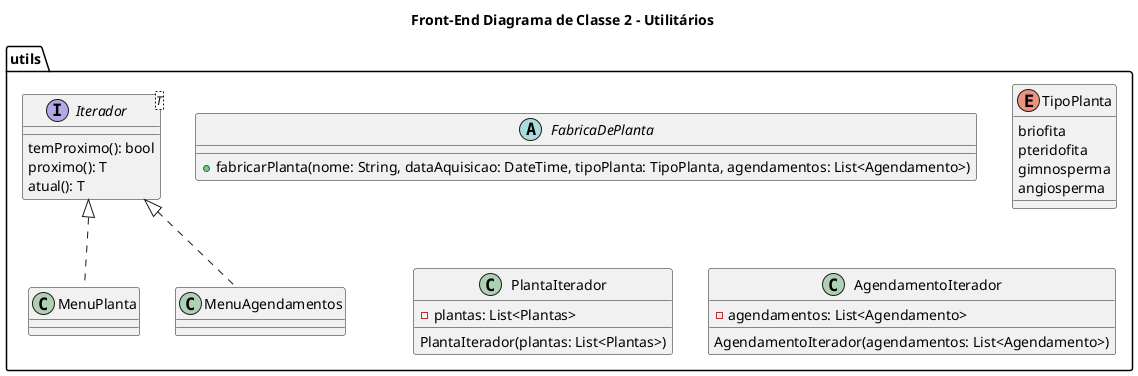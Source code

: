 @startuml Diagrama_Classe_2
title Front-End Diagrama de Classe 2 - Utilitários

package utils {
  abstract class FabricaDePlanta {
    +fabricarPlanta(nome: String, dataAquisicao: DateTime, tipoPlanta: TipoPlanta, agendamentos: List<Agendamento>)
  }

  enum TipoPlanta {
    briofita
    pteridofita
    gimnosperma
    angiosperma
  }

  interface Iterador<T> {
    temProximo(): bool
    proximo(): T
    atual(): T
  }

  class PlantaIterador {
    -plantas: List<Plantas>
    
    PlantaIterador(plantas: List<Plantas>)
  }

  class AgendamentoIterador {
    -agendamentos: List<Agendamento>
    
    AgendamentoIterador(agendamentos: List<Agendamento>)
  }

  Iterador <|.. MenuPlanta
  Iterador <|.. MenuAgendamentos
}
@enduml
